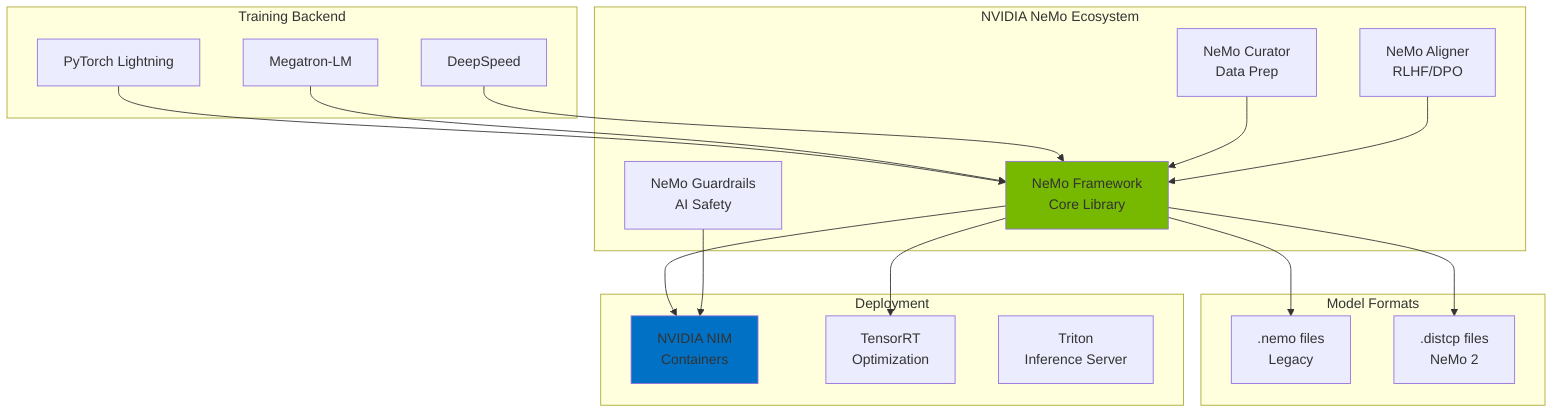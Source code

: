 graph TB
    subgraph "NVIDIA NeMo Ecosystem"
        A[NeMo Framework<br/>Core Library]
        B[NeMo Guardrails<br/>AI Safety]
        C[NeMo Curator<br/>Data Prep]
        D[NeMo Aligner<br/>RLHF/DPO]
    end
    
    subgraph "Model Formats"
        E[".nemo files<br/>Legacy"]
        F[".distcp files<br/>NeMo 2"]
    end
    
    subgraph "Deployment"
        G[NVIDIA NIM<br/>Containers]
        H[TensorRT<br/>Optimization]
        I[Triton<br/>Inference Server]
    end
    
    subgraph "Training Backend"
        J[PyTorch Lightning]
        K[Megatron-LM]
        L[DeepSpeed]
    end
    
    A --> E
    A --> F
    A --> G
    A --> H
    
    J --> A
    K --> A
    L --> A
    
    B --> G
    C --> A
    D --> A
    
    style A fill:#76b900
    style G fill:#0071c5